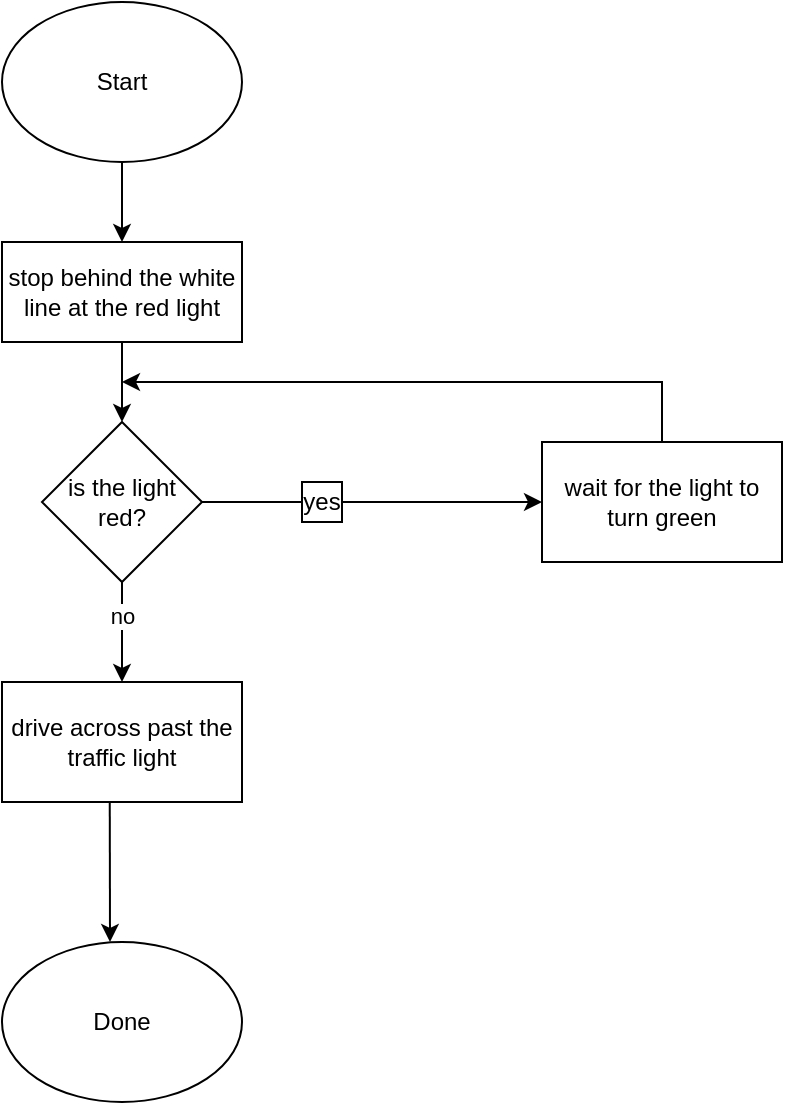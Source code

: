 <mxfile version="15.5.8" type="github">
  <diagram id="C5RBs43oDa-KdzZeNtuy" name="Page-1">
    <mxGraphModel dx="2324" dy="2005" grid="1" gridSize="10" guides="1" tooltips="1" connect="1" arrows="1" fold="1" page="1" pageScale="1" pageWidth="827" pageHeight="1169" math="0" shadow="0">
      <root>
        <mxCell id="WIyWlLk6GJQsqaUBKTNV-0" />
        <mxCell id="WIyWlLk6GJQsqaUBKTNV-1" parent="WIyWlLk6GJQsqaUBKTNV-0" />
        <mxCell id="7nlXbzmbvDEDy_vcGsnb-0" style="edgeStyle=orthogonalEdgeStyle;rounded=0;orthogonalLoop=1;jettySize=auto;html=1;entryX=0.5;entryY=0;entryDx=0;entryDy=0;" edge="1" parent="WIyWlLk6GJQsqaUBKTNV-1" source="7nlXbzmbvDEDy_vcGsnb-1" target="7nlXbzmbvDEDy_vcGsnb-3">
          <mxGeometry relative="1" as="geometry">
            <Array as="points" />
          </mxGeometry>
        </mxCell>
        <mxCell id="7nlXbzmbvDEDy_vcGsnb-1" value="Start" style="ellipse;whiteSpace=wrap;html=1;" vertex="1" parent="WIyWlLk6GJQsqaUBKTNV-1">
          <mxGeometry x="-560" y="-1000" width="120" height="80" as="geometry" />
        </mxCell>
        <mxCell id="7nlXbzmbvDEDy_vcGsnb-2" style="edgeStyle=orthogonalEdgeStyle;rounded=0;orthogonalLoop=1;jettySize=auto;html=1;entryX=0.5;entryY=0;entryDx=0;entryDy=0;" edge="1" parent="WIyWlLk6GJQsqaUBKTNV-1" source="7nlXbzmbvDEDy_vcGsnb-3" target="7nlXbzmbvDEDy_vcGsnb-6">
          <mxGeometry relative="1" as="geometry" />
        </mxCell>
        <mxCell id="7nlXbzmbvDEDy_vcGsnb-3" value="stop behind the white line at the red light" style="rounded=0;whiteSpace=wrap;html=1;" vertex="1" parent="WIyWlLk6GJQsqaUBKTNV-1">
          <mxGeometry x="-560" y="-880" width="120" height="50" as="geometry" />
        </mxCell>
        <mxCell id="7nlXbzmbvDEDy_vcGsnb-4" style="edgeStyle=orthogonalEdgeStyle;rounded=0;orthogonalLoop=1;jettySize=auto;html=1;entryX=0;entryY=0.5;entryDx=0;entryDy=0;" edge="1" parent="WIyWlLk6GJQsqaUBKTNV-1" source="7nlXbzmbvDEDy_vcGsnb-6" target="7nlXbzmbvDEDy_vcGsnb-8">
          <mxGeometry relative="1" as="geometry" />
        </mxCell>
        <mxCell id="7nlXbzmbvDEDy_vcGsnb-5" style="edgeStyle=orthogonalEdgeStyle;rounded=0;orthogonalLoop=1;jettySize=auto;html=1;" edge="1" parent="WIyWlLk6GJQsqaUBKTNV-1" source="7nlXbzmbvDEDy_vcGsnb-6" target="7nlXbzmbvDEDy_vcGsnb-10">
          <mxGeometry relative="1" as="geometry" />
        </mxCell>
        <mxCell id="7nlXbzmbvDEDy_vcGsnb-11" value="no" style="edgeLabel;html=1;align=center;verticalAlign=middle;resizable=0;points=[];" vertex="1" connectable="0" parent="7nlXbzmbvDEDy_vcGsnb-5">
          <mxGeometry x="-0.34" y="-1" relative="1" as="geometry">
            <mxPoint x="1" as="offset" />
          </mxGeometry>
        </mxCell>
        <mxCell id="7nlXbzmbvDEDy_vcGsnb-6" value="is the light red?" style="rhombus;whiteSpace=wrap;html=1;" vertex="1" parent="WIyWlLk6GJQsqaUBKTNV-1">
          <mxGeometry x="-540" y="-790" width="80" height="80" as="geometry" />
        </mxCell>
        <mxCell id="7nlXbzmbvDEDy_vcGsnb-7" style="edgeStyle=orthogonalEdgeStyle;rounded=0;orthogonalLoop=1;jettySize=auto;html=1;" edge="1" parent="WIyWlLk6GJQsqaUBKTNV-1" source="7nlXbzmbvDEDy_vcGsnb-8">
          <mxGeometry relative="1" as="geometry">
            <mxPoint x="-500" y="-810" as="targetPoint" />
            <Array as="points">
              <mxPoint x="-230" y="-810" />
            </Array>
          </mxGeometry>
        </mxCell>
        <mxCell id="7nlXbzmbvDEDy_vcGsnb-8" value="wait for the light to turn green" style="rounded=0;whiteSpace=wrap;html=1;" vertex="1" parent="WIyWlLk6GJQsqaUBKTNV-1">
          <mxGeometry x="-290" y="-780" width="120" height="60" as="geometry" />
        </mxCell>
        <mxCell id="7nlXbzmbvDEDy_vcGsnb-9" value="yes" style="rounded=0;whiteSpace=wrap;html=1;" vertex="1" parent="WIyWlLk6GJQsqaUBKTNV-1">
          <mxGeometry x="-410" y="-760" width="20" height="20" as="geometry" />
        </mxCell>
        <mxCell id="7nlXbzmbvDEDy_vcGsnb-10" value="drive across past the traffic light" style="rounded=0;whiteSpace=wrap;html=1;" vertex="1" parent="WIyWlLk6GJQsqaUBKTNV-1">
          <mxGeometry x="-560" y="-660" width="120" height="60" as="geometry" />
        </mxCell>
        <mxCell id="7nlXbzmbvDEDy_vcGsnb-12" value="Done" style="ellipse;whiteSpace=wrap;html=1;" vertex="1" parent="WIyWlLk6GJQsqaUBKTNV-1">
          <mxGeometry x="-560" y="-530" width="120" height="80" as="geometry" />
        </mxCell>
        <mxCell id="7nlXbzmbvDEDy_vcGsnb-13" value="" style="endArrow=classic;html=1;rounded=0;exitX=0.449;exitY=1.004;exitDx=0;exitDy=0;exitPerimeter=0;" edge="1" parent="WIyWlLk6GJQsqaUBKTNV-1" source="7nlXbzmbvDEDy_vcGsnb-10">
          <mxGeometry width="50" height="50" relative="1" as="geometry">
            <mxPoint x="-30" y="-670" as="sourcePoint" />
            <mxPoint x="-506" y="-530" as="targetPoint" />
          </mxGeometry>
        </mxCell>
      </root>
    </mxGraphModel>
  </diagram>
</mxfile>
